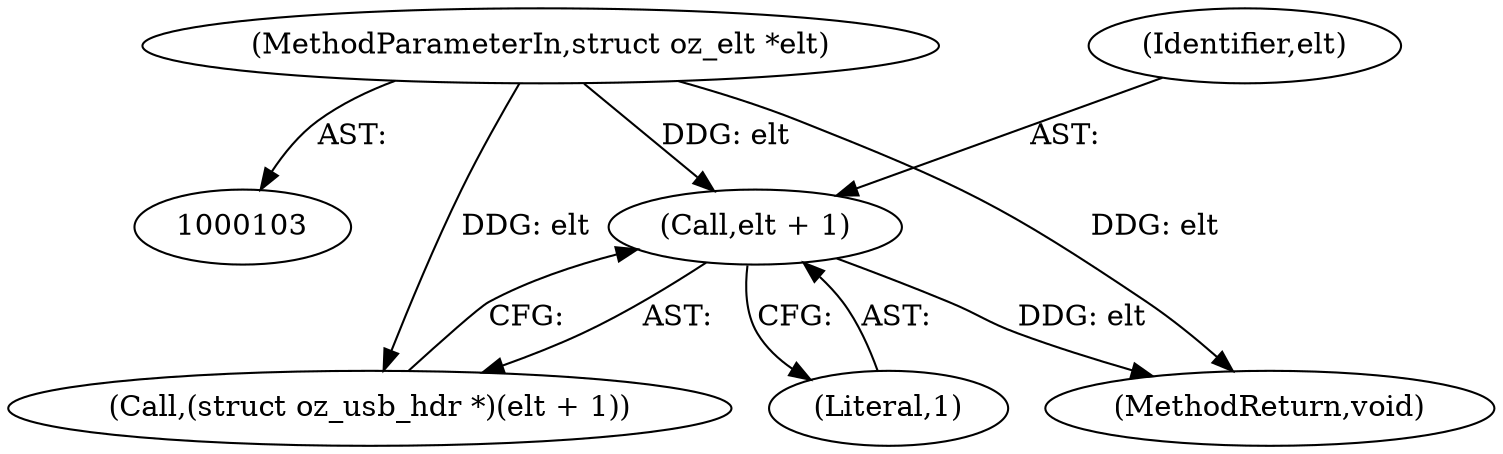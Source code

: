 digraph "0_linux_d114b9fe78c8d6fc6e70808c2092aa307c36dc8e@pointer" {
"1000112" [label="(Call,elt + 1)"];
"1000105" [label="(MethodParameterIn,struct oz_elt *elt)"];
"1000110" [label="(Call,(struct oz_usb_hdr *)(elt + 1))"];
"1000113" [label="(Identifier,elt)"];
"1000335" [label="(MethodReturn,void)"];
"1000112" [label="(Call,elt + 1)"];
"1000114" [label="(Literal,1)"];
"1000105" [label="(MethodParameterIn,struct oz_elt *elt)"];
"1000112" -> "1000110"  [label="AST: "];
"1000112" -> "1000114"  [label="CFG: "];
"1000113" -> "1000112"  [label="AST: "];
"1000114" -> "1000112"  [label="AST: "];
"1000110" -> "1000112"  [label="CFG: "];
"1000112" -> "1000335"  [label="DDG: elt"];
"1000105" -> "1000112"  [label="DDG: elt"];
"1000105" -> "1000103"  [label="AST: "];
"1000105" -> "1000335"  [label="DDG: elt"];
"1000105" -> "1000110"  [label="DDG: elt"];
}
